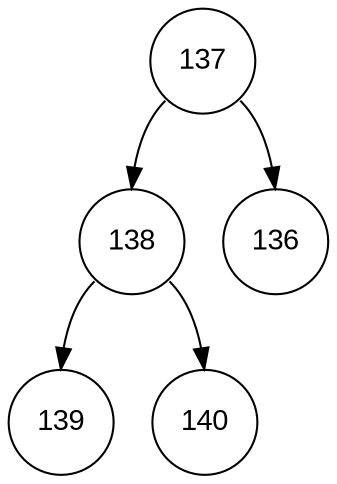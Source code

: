 digraph POT_test {
node [fontname="Arial", shape="circle", width=0.5];
137 [label = "137"]
137:sw -> 138
137:se -> 136
138 [label = "138"]
138:sw -> 139
138:se -> 140
139 [label = "139"]
140 [label = "140"]
136 [label = "136"]
}
